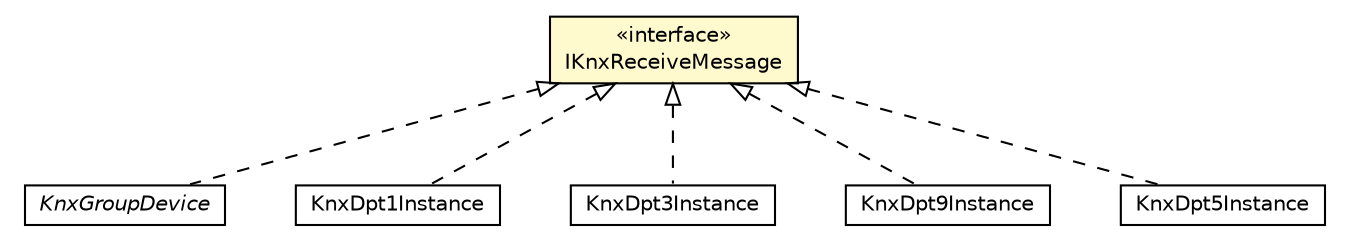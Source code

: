 #!/usr/local/bin/dot
#
# Class diagram 
# Generated by UMLGraph version R5_6-24-gf6e263 (http://www.umlgraph.org/)
#

digraph G {
	edge [fontname="Helvetica",fontsize=10,labelfontname="Helvetica",labelfontsize=10];
	node [fontname="Helvetica",fontsize=10,shape=plaintext];
	nodesep=0.25;
	ranksep=0.5;
	// org.universAAL.lddi.knx.groupdevicemodel.KnxGroupDevice
	c4415004 [label=<<table title="org.universAAL.lddi.knx.groupdevicemodel.KnxGroupDevice" border="0" cellborder="1" cellspacing="0" cellpadding="2" port="p" href="../groupdevicemodel/KnxGroupDevice.html">
		<tr><td><table border="0" cellspacing="0" cellpadding="1">
<tr><td align="center" balign="center"><font face="Helvetica-Oblique"> KnxGroupDevice </font></td></tr>
		</table></td></tr>
		</table>>, URL="../groupdevicemodel/KnxGroupDevice.html", fontname="Helvetica", fontcolor="black", fontsize=10.0];
	// org.universAAL.lddi.knx.interfaces.IKnxReceiveMessage
	c4415021 [label=<<table title="org.universAAL.lddi.knx.interfaces.IKnxReceiveMessage" border="0" cellborder="1" cellspacing="0" cellpadding="2" port="p" bgcolor="lemonChiffon" href="./IKnxReceiveMessage.html">
		<tr><td><table border="0" cellspacing="0" cellpadding="1">
<tr><td align="center" balign="center"> &#171;interface&#187; </td></tr>
<tr><td align="center" balign="center"> IKnxReceiveMessage </td></tr>
		</table></td></tr>
		</table>>, URL="./IKnxReceiveMessage.html", fontname="Helvetica", fontcolor="black", fontsize=10.0];
	// org.universAAL.lddi.knx.driver.KnxDpt1Instance
	c4415037 [label=<<table title="org.universAAL.lddi.knx.driver.KnxDpt1Instance" border="0" cellborder="1" cellspacing="0" cellpadding="2" port="p" href="../driver/KnxDpt1Instance.html">
		<tr><td><table border="0" cellspacing="0" cellpadding="1">
<tr><td align="center" balign="center"> KnxDpt1Instance </td></tr>
		</table></td></tr>
		</table>>, URL="../driver/KnxDpt1Instance.html", fontname="Helvetica", fontcolor="black", fontsize=10.0];
	// org.universAAL.lddi.knx.driver.KnxDpt3Instance
	c4415038 [label=<<table title="org.universAAL.lddi.knx.driver.KnxDpt3Instance" border="0" cellborder="1" cellspacing="0" cellpadding="2" port="p" href="../driver/KnxDpt3Instance.html">
		<tr><td><table border="0" cellspacing="0" cellpadding="1">
<tr><td align="center" balign="center"> KnxDpt3Instance </td></tr>
		</table></td></tr>
		</table>>, URL="../driver/KnxDpt3Instance.html", fontname="Helvetica", fontcolor="black", fontsize=10.0];
	// org.universAAL.lddi.knx.driver.KnxDpt9Instance
	c4415041 [label=<<table title="org.universAAL.lddi.knx.driver.KnxDpt9Instance" border="0" cellborder="1" cellspacing="0" cellpadding="2" port="p" href="../driver/KnxDpt9Instance.html">
		<tr><td><table border="0" cellspacing="0" cellpadding="1">
<tr><td align="center" balign="center"> KnxDpt9Instance </td></tr>
		</table></td></tr>
		</table>>, URL="../driver/KnxDpt9Instance.html", fontname="Helvetica", fontcolor="black", fontsize=10.0];
	// org.universAAL.lddi.knx.driver.KnxDpt5Instance
	c4415043 [label=<<table title="org.universAAL.lddi.knx.driver.KnxDpt5Instance" border="0" cellborder="1" cellspacing="0" cellpadding="2" port="p" href="../driver/KnxDpt5Instance.html">
		<tr><td><table border="0" cellspacing="0" cellpadding="1">
<tr><td align="center" balign="center"> KnxDpt5Instance </td></tr>
		</table></td></tr>
		</table>>, URL="../driver/KnxDpt5Instance.html", fontname="Helvetica", fontcolor="black", fontsize=10.0];
	//org.universAAL.lddi.knx.groupdevicemodel.KnxGroupDevice implements org.universAAL.lddi.knx.interfaces.IKnxReceiveMessage
	c4415021:p -> c4415004:p [dir=back,arrowtail=empty,style=dashed];
	//org.universAAL.lddi.knx.driver.KnxDpt1Instance implements org.universAAL.lddi.knx.interfaces.IKnxReceiveMessage
	c4415021:p -> c4415037:p [dir=back,arrowtail=empty,style=dashed];
	//org.universAAL.lddi.knx.driver.KnxDpt3Instance implements org.universAAL.lddi.knx.interfaces.IKnxReceiveMessage
	c4415021:p -> c4415038:p [dir=back,arrowtail=empty,style=dashed];
	//org.universAAL.lddi.knx.driver.KnxDpt9Instance implements org.universAAL.lddi.knx.interfaces.IKnxReceiveMessage
	c4415021:p -> c4415041:p [dir=back,arrowtail=empty,style=dashed];
	//org.universAAL.lddi.knx.driver.KnxDpt5Instance implements org.universAAL.lddi.knx.interfaces.IKnxReceiveMessage
	c4415021:p -> c4415043:p [dir=back,arrowtail=empty,style=dashed];
}

